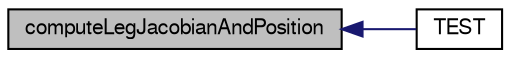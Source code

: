 digraph "computeLegJacobianAndPosition"
{
  edge [fontname="FreeSans",fontsize="10",labelfontname="FreeSans",labelfontsize="10"];
  node [fontname="FreeSans",fontsize="10",shape=record];
  rankdir="LR";
  Node1 [label="computeLegJacobianAndPosition",height=0.2,width=0.4,color="black", fillcolor="grey75", style="filled", fontcolor="black"];
  Node1 -> Node2 [dir="back",color="midnightblue",fontsize="10",style="solid",fontname="FreeSans"];
  Node2 [label="TEST",height=0.2,width=0.4,color="black", fillcolor="white", style="filled",URL="$d6/dbf/test___leg_controller_8cpp.html#af6c396fd97b5e937780513c027e0f6e8"];
}
